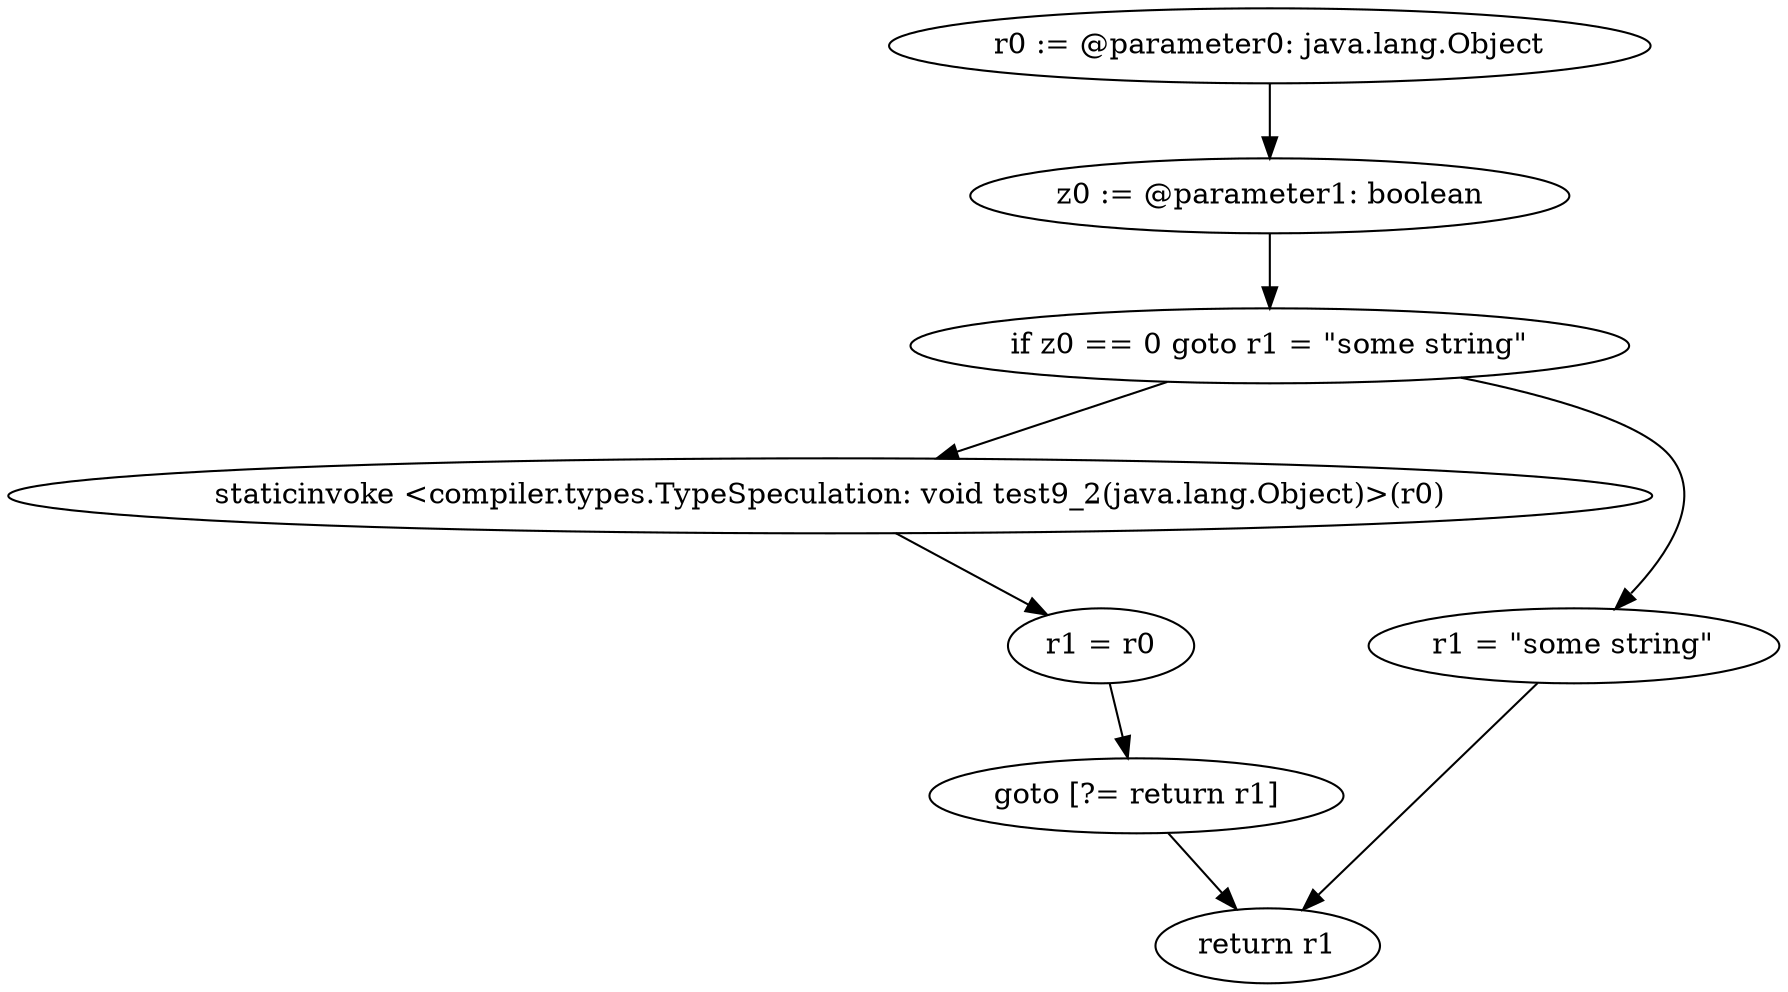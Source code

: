 digraph "unitGraph" {
    "r0 := @parameter0: java.lang.Object"
    "z0 := @parameter1: boolean"
    "if z0 == 0 goto r1 = \"some string\""
    "staticinvoke <compiler.types.TypeSpeculation: void test9_2(java.lang.Object)>(r0)"
    "r1 = r0"
    "goto [?= return r1]"
    "r1 = \"some string\""
    "return r1"
    "r0 := @parameter0: java.lang.Object"->"z0 := @parameter1: boolean";
    "z0 := @parameter1: boolean"->"if z0 == 0 goto r1 = \"some string\"";
    "if z0 == 0 goto r1 = \"some string\""->"staticinvoke <compiler.types.TypeSpeculation: void test9_2(java.lang.Object)>(r0)";
    "if z0 == 0 goto r1 = \"some string\""->"r1 = \"some string\"";
    "staticinvoke <compiler.types.TypeSpeculation: void test9_2(java.lang.Object)>(r0)"->"r1 = r0";
    "r1 = r0"->"goto [?= return r1]";
    "goto [?= return r1]"->"return r1";
    "r1 = \"some string\""->"return r1";
}
